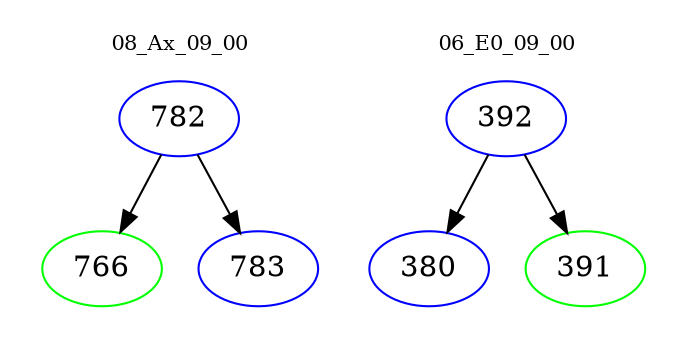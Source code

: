 digraph{
subgraph cluster_0 {
color = white
label = "08_Ax_09_00";
fontsize=10;
T0_782 [label="782", color="blue"]
T0_782 -> T0_766 [color="black"]
T0_766 [label="766", color="green"]
T0_782 -> T0_783 [color="black"]
T0_783 [label="783", color="blue"]
}
subgraph cluster_1 {
color = white
label = "06_E0_09_00";
fontsize=10;
T1_392 [label="392", color="blue"]
T1_392 -> T1_380 [color="black"]
T1_380 [label="380", color="blue"]
T1_392 -> T1_391 [color="black"]
T1_391 [label="391", color="green"]
}
}

